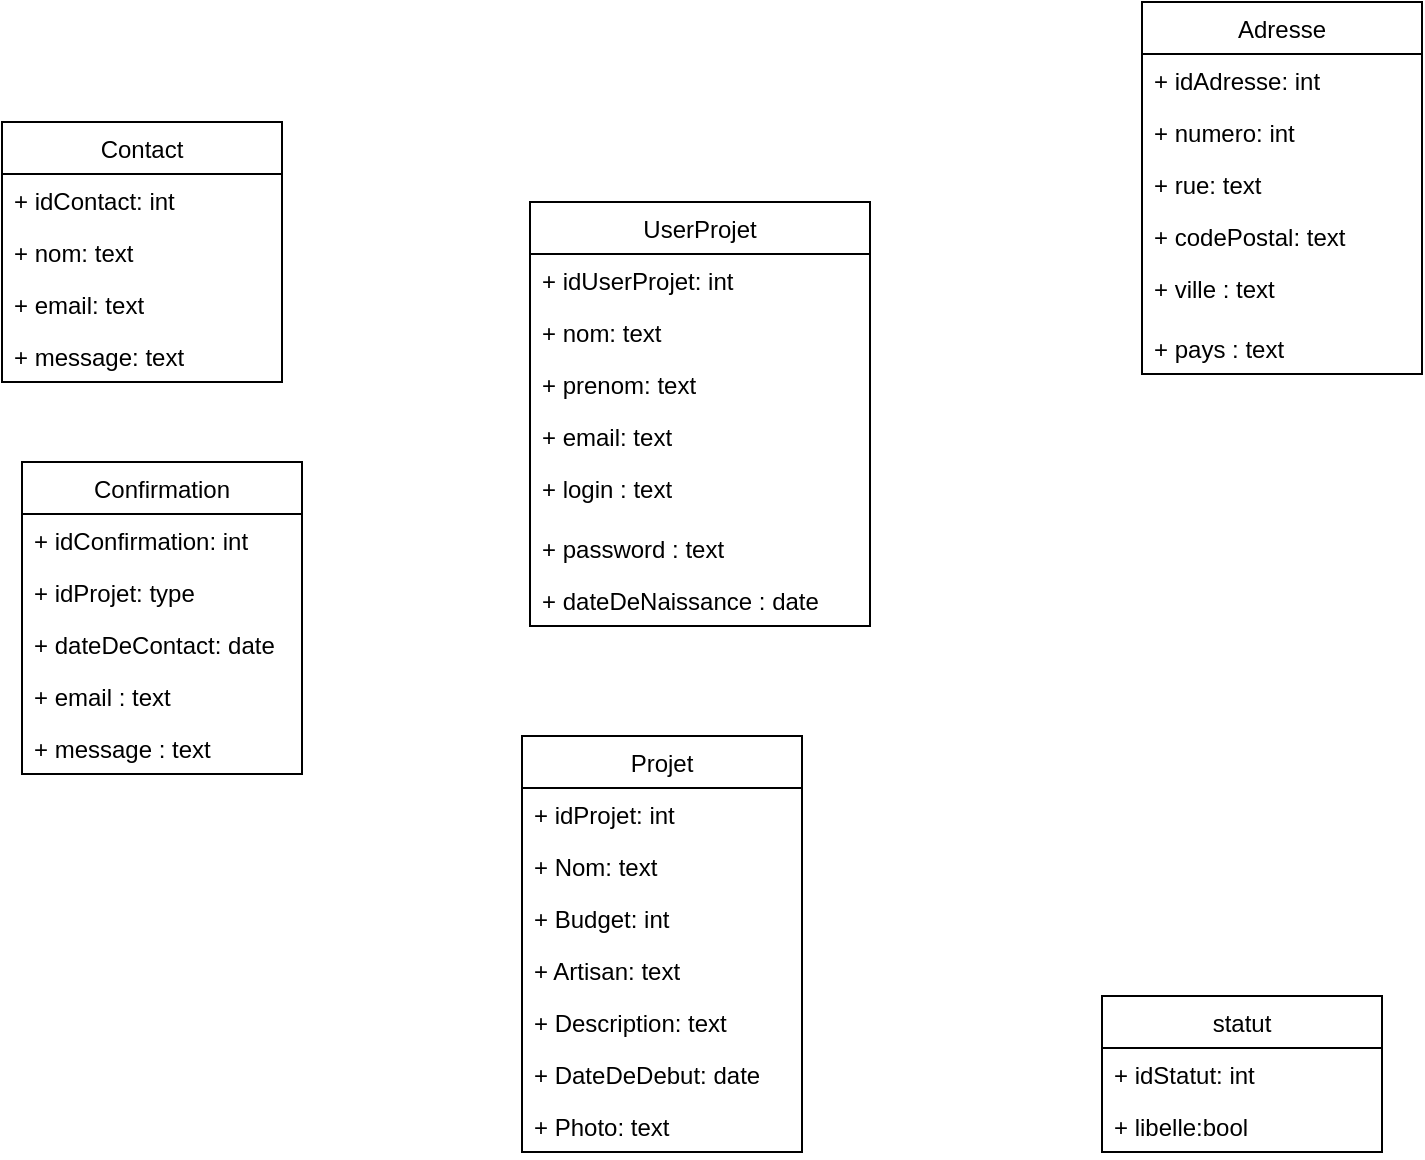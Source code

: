 <mxfile version="13.6.2" type="device"><diagram id="c2n3s1gmAyq0NfIMeAj6" name="Page-1"><mxGraphModel dx="1006" dy="826" grid="1" gridSize="10" guides="1" tooltips="1" connect="1" arrows="1" fold="1" page="1" pageScale="1" pageWidth="827" pageHeight="1169" math="0" shadow="0"><root><mxCell id="0"/><mxCell id="1" parent="0"/><mxCell id="y3rStlMs8tnkjaDZEfU3-1" value="Projet" style="swimlane;fontStyle=0;childLayout=stackLayout;horizontal=1;startSize=26;fillColor=none;horizontalStack=0;resizeParent=1;resizeParentMax=0;resizeLast=0;collapsible=1;marginBottom=0;" vertex="1" parent="1"><mxGeometry x="410" y="377" width="140" height="208" as="geometry"/></mxCell><mxCell id="y3rStlMs8tnkjaDZEfU3-2" value="+ idProjet: int" style="text;strokeColor=none;fillColor=none;align=left;verticalAlign=top;spacingLeft=4;spacingRight=4;overflow=hidden;rotatable=0;points=[[0,0.5],[1,0.5]];portConstraint=eastwest;" vertex="1" parent="y3rStlMs8tnkjaDZEfU3-1"><mxGeometry y="26" width="140" height="26" as="geometry"/></mxCell><mxCell id="y3rStlMs8tnkjaDZEfU3-3" value="+ Nom: text" style="text;strokeColor=none;fillColor=none;align=left;verticalAlign=top;spacingLeft=4;spacingRight=4;overflow=hidden;rotatable=0;points=[[0,0.5],[1,0.5]];portConstraint=eastwest;" vertex="1" parent="y3rStlMs8tnkjaDZEfU3-1"><mxGeometry y="52" width="140" height="26" as="geometry"/></mxCell><mxCell id="y3rStlMs8tnkjaDZEfU3-4" value="+ Budget: int" style="text;strokeColor=none;fillColor=none;align=left;verticalAlign=top;spacingLeft=4;spacingRight=4;overflow=hidden;rotatable=0;points=[[0,0.5],[1,0.5]];portConstraint=eastwest;" vertex="1" parent="y3rStlMs8tnkjaDZEfU3-1"><mxGeometry y="78" width="140" height="26" as="geometry"/></mxCell><mxCell id="y3rStlMs8tnkjaDZEfU3-5" value="+ Artisan: text" style="text;strokeColor=none;fillColor=none;align=left;verticalAlign=top;spacingLeft=4;spacingRight=4;overflow=hidden;rotatable=0;points=[[0,0.5],[1,0.5]];portConstraint=eastwest;" vertex="1" parent="y3rStlMs8tnkjaDZEfU3-1"><mxGeometry y="104" width="140" height="26" as="geometry"/></mxCell><mxCell id="y3rStlMs8tnkjaDZEfU3-6" value="+ Description: text" style="text;strokeColor=none;fillColor=none;align=left;verticalAlign=top;spacingLeft=4;spacingRight=4;overflow=hidden;rotatable=0;points=[[0,0.5],[1,0.5]];portConstraint=eastwest;" vertex="1" parent="y3rStlMs8tnkjaDZEfU3-1"><mxGeometry y="130" width="140" height="26" as="geometry"/></mxCell><mxCell id="y3rStlMs8tnkjaDZEfU3-7" value="+ DateDeDebut: date" style="text;strokeColor=none;fillColor=none;align=left;verticalAlign=top;spacingLeft=4;spacingRight=4;overflow=hidden;rotatable=0;points=[[0,0.5],[1,0.5]];portConstraint=eastwest;" vertex="1" parent="y3rStlMs8tnkjaDZEfU3-1"><mxGeometry y="156" width="140" height="26" as="geometry"/></mxCell><mxCell id="y3rStlMs8tnkjaDZEfU3-8" value="+ Photo: text" style="text;strokeColor=none;fillColor=none;align=left;verticalAlign=top;spacingLeft=4;spacingRight=4;overflow=hidden;rotatable=0;points=[[0,0.5],[1,0.5]];portConstraint=eastwest;" vertex="1" parent="y3rStlMs8tnkjaDZEfU3-1"><mxGeometry y="182" width="140" height="26" as="geometry"/></mxCell><mxCell id="y3rStlMs8tnkjaDZEfU3-9" value="UserProjet" style="swimlane;fontStyle=0;childLayout=stackLayout;horizontal=1;startSize=26;fillColor=none;horizontalStack=0;resizeParent=1;resizeParentMax=0;resizeLast=0;collapsible=1;marginBottom=0;" vertex="1" parent="1"><mxGeometry x="414" y="110" width="170" height="212" as="geometry"/></mxCell><mxCell id="y3rStlMs8tnkjaDZEfU3-28" value="+ idUserProjet: int" style="text;strokeColor=none;fillColor=none;align=left;verticalAlign=top;spacingLeft=4;spacingRight=4;overflow=hidden;rotatable=0;points=[[0,0.5],[1,0.5]];portConstraint=eastwest;" vertex="1" parent="y3rStlMs8tnkjaDZEfU3-9"><mxGeometry y="26" width="170" height="26" as="geometry"/></mxCell><mxCell id="y3rStlMs8tnkjaDZEfU3-10" value="+ nom: text" style="text;strokeColor=none;fillColor=none;align=left;verticalAlign=top;spacingLeft=4;spacingRight=4;overflow=hidden;rotatable=0;points=[[0,0.5],[1,0.5]];portConstraint=eastwest;" vertex="1" parent="y3rStlMs8tnkjaDZEfU3-9"><mxGeometry y="52" width="170" height="26" as="geometry"/></mxCell><mxCell id="y3rStlMs8tnkjaDZEfU3-11" value="+ prenom: text" style="text;strokeColor=none;fillColor=none;align=left;verticalAlign=top;spacingLeft=4;spacingRight=4;overflow=hidden;rotatable=0;points=[[0,0.5],[1,0.5]];portConstraint=eastwest;" vertex="1" parent="y3rStlMs8tnkjaDZEfU3-9"><mxGeometry y="78" width="170" height="26" as="geometry"/></mxCell><mxCell id="y3rStlMs8tnkjaDZEfU3-12" value="+ email: text" style="text;strokeColor=none;fillColor=none;align=left;verticalAlign=top;spacingLeft=4;spacingRight=4;overflow=hidden;rotatable=0;points=[[0,0.5],[1,0.5]];portConstraint=eastwest;" vertex="1" parent="y3rStlMs8tnkjaDZEfU3-9"><mxGeometry y="104" width="170" height="26" as="geometry"/></mxCell><mxCell id="y3rStlMs8tnkjaDZEfU3-13" value="+ login : text" style="text;strokeColor=none;fillColor=none;align=left;verticalAlign=top;spacingLeft=4;spacingRight=4;overflow=hidden;rotatable=0;points=[[0,0.5],[1,0.5]];portConstraint=eastwest;" vertex="1" parent="y3rStlMs8tnkjaDZEfU3-9"><mxGeometry y="130" width="170" height="30" as="geometry"/></mxCell><mxCell id="y3rStlMs8tnkjaDZEfU3-14" value="+ password : text" style="text;strokeColor=none;fillColor=none;align=left;verticalAlign=top;spacingLeft=4;spacingRight=4;overflow=hidden;rotatable=0;points=[[0,0.5],[1,0.5]];portConstraint=eastwest;" vertex="1" parent="y3rStlMs8tnkjaDZEfU3-9"><mxGeometry y="160" width="170" height="26" as="geometry"/></mxCell><mxCell id="y3rStlMs8tnkjaDZEfU3-22" value="+ dateDeNaissance : date" style="text;strokeColor=none;fillColor=none;align=left;verticalAlign=top;spacingLeft=4;spacingRight=4;overflow=hidden;rotatable=0;points=[[0,0.5],[1,0.5]];portConstraint=eastwest;" vertex="1" parent="y3rStlMs8tnkjaDZEfU3-9"><mxGeometry y="186" width="170" height="26" as="geometry"/></mxCell><mxCell id="y3rStlMs8tnkjaDZEfU3-16" value="Adresse" style="swimlane;fontStyle=0;childLayout=stackLayout;horizontal=1;startSize=26;fillColor=none;horizontalStack=0;resizeParent=1;resizeParentMax=0;resizeLast=0;collapsible=1;marginBottom=0;" vertex="1" parent="1"><mxGeometry x="720" y="10" width="140" height="186" as="geometry"/></mxCell><mxCell id="y3rStlMs8tnkjaDZEfU3-27" value="+ idAdresse: int" style="text;strokeColor=none;fillColor=none;align=left;verticalAlign=top;spacingLeft=4;spacingRight=4;overflow=hidden;rotatable=0;points=[[0,0.5],[1,0.5]];portConstraint=eastwest;" vertex="1" parent="y3rStlMs8tnkjaDZEfU3-16"><mxGeometry y="26" width="140" height="26" as="geometry"/></mxCell><mxCell id="y3rStlMs8tnkjaDZEfU3-17" value="+ numero: int" style="text;strokeColor=none;fillColor=none;align=left;verticalAlign=top;spacingLeft=4;spacingRight=4;overflow=hidden;rotatable=0;points=[[0,0.5],[1,0.5]];portConstraint=eastwest;" vertex="1" parent="y3rStlMs8tnkjaDZEfU3-16"><mxGeometry y="52" width="140" height="26" as="geometry"/></mxCell><mxCell id="y3rStlMs8tnkjaDZEfU3-18" value="+ rue: text" style="text;strokeColor=none;fillColor=none;align=left;verticalAlign=top;spacingLeft=4;spacingRight=4;overflow=hidden;rotatable=0;points=[[0,0.5],[1,0.5]];portConstraint=eastwest;" vertex="1" parent="y3rStlMs8tnkjaDZEfU3-16"><mxGeometry y="78" width="140" height="26" as="geometry"/></mxCell><mxCell id="y3rStlMs8tnkjaDZEfU3-19" value="+ codePostal: text" style="text;strokeColor=none;fillColor=none;align=left;verticalAlign=top;spacingLeft=4;spacingRight=4;overflow=hidden;rotatable=0;points=[[0,0.5],[1,0.5]];portConstraint=eastwest;" vertex="1" parent="y3rStlMs8tnkjaDZEfU3-16"><mxGeometry y="104" width="140" height="26" as="geometry"/></mxCell><mxCell id="y3rStlMs8tnkjaDZEfU3-20" value="+ ville : text" style="text;strokeColor=none;fillColor=none;align=left;verticalAlign=top;spacingLeft=4;spacingRight=4;overflow=hidden;rotatable=0;points=[[0,0.5],[1,0.5]];portConstraint=eastwest;" vertex="1" parent="y3rStlMs8tnkjaDZEfU3-16"><mxGeometry y="130" width="140" height="30" as="geometry"/></mxCell><mxCell id="y3rStlMs8tnkjaDZEfU3-21" value="+ pays : text" style="text;strokeColor=none;fillColor=none;align=left;verticalAlign=top;spacingLeft=4;spacingRight=4;overflow=hidden;rotatable=0;points=[[0,0.5],[1,0.5]];portConstraint=eastwest;" vertex="1" parent="y3rStlMs8tnkjaDZEfU3-16"><mxGeometry y="160" width="140" height="26" as="geometry"/></mxCell><mxCell id="y3rStlMs8tnkjaDZEfU3-29" value="Contact" style="swimlane;fontStyle=0;childLayout=stackLayout;horizontal=1;startSize=26;fillColor=none;horizontalStack=0;resizeParent=1;resizeParentMax=0;resizeLast=0;collapsible=1;marginBottom=0;" vertex="1" parent="1"><mxGeometry x="150" y="70" width="140" height="130" as="geometry"/></mxCell><mxCell id="y3rStlMs8tnkjaDZEfU3-30" value="+ idContact: int" style="text;strokeColor=none;fillColor=none;align=left;verticalAlign=top;spacingLeft=4;spacingRight=4;overflow=hidden;rotatable=0;points=[[0,0.5],[1,0.5]];portConstraint=eastwest;" vertex="1" parent="y3rStlMs8tnkjaDZEfU3-29"><mxGeometry y="26" width="140" height="26" as="geometry"/></mxCell><mxCell id="y3rStlMs8tnkjaDZEfU3-31" value="+ nom: text" style="text;strokeColor=none;fillColor=none;align=left;verticalAlign=top;spacingLeft=4;spacingRight=4;overflow=hidden;rotatable=0;points=[[0,0.5],[1,0.5]];portConstraint=eastwest;" vertex="1" parent="y3rStlMs8tnkjaDZEfU3-29"><mxGeometry y="52" width="140" height="26" as="geometry"/></mxCell><mxCell id="y3rStlMs8tnkjaDZEfU3-32" value="+ email: text" style="text;strokeColor=none;fillColor=none;align=left;verticalAlign=top;spacingLeft=4;spacingRight=4;overflow=hidden;rotatable=0;points=[[0,0.5],[1,0.5]];portConstraint=eastwest;" vertex="1" parent="y3rStlMs8tnkjaDZEfU3-29"><mxGeometry y="78" width="140" height="26" as="geometry"/></mxCell><mxCell id="y3rStlMs8tnkjaDZEfU3-33" value="+ message: text" style="text;strokeColor=none;fillColor=none;align=left;verticalAlign=top;spacingLeft=4;spacingRight=4;overflow=hidden;rotatable=0;points=[[0,0.5],[1,0.5]];portConstraint=eastwest;" vertex="1" parent="y3rStlMs8tnkjaDZEfU3-29"><mxGeometry y="104" width="140" height="26" as="geometry"/></mxCell><mxCell id="y3rStlMs8tnkjaDZEfU3-36" value="Confirmation" style="swimlane;fontStyle=0;childLayout=stackLayout;horizontal=1;startSize=26;fillColor=none;horizontalStack=0;resizeParent=1;resizeParentMax=0;resizeLast=0;collapsible=1;marginBottom=0;" vertex="1" parent="1"><mxGeometry x="160" y="240" width="140" height="156" as="geometry"/></mxCell><mxCell id="y3rStlMs8tnkjaDZEfU3-37" value="+ idConfirmation: int" style="text;strokeColor=none;fillColor=none;align=left;verticalAlign=top;spacingLeft=4;spacingRight=4;overflow=hidden;rotatable=0;points=[[0,0.5],[1,0.5]];portConstraint=eastwest;" vertex="1" parent="y3rStlMs8tnkjaDZEfU3-36"><mxGeometry y="26" width="140" height="26" as="geometry"/></mxCell><mxCell id="y3rStlMs8tnkjaDZEfU3-38" value="+ idProjet: type" style="text;strokeColor=none;fillColor=none;align=left;verticalAlign=top;spacingLeft=4;spacingRight=4;overflow=hidden;rotatable=0;points=[[0,0.5],[1,0.5]];portConstraint=eastwest;" vertex="1" parent="y3rStlMs8tnkjaDZEfU3-36"><mxGeometry y="52" width="140" height="26" as="geometry"/></mxCell><mxCell id="y3rStlMs8tnkjaDZEfU3-40" value="+ dateDeContact: date" style="text;strokeColor=none;fillColor=none;align=left;verticalAlign=top;spacingLeft=4;spacingRight=4;overflow=hidden;rotatable=0;points=[[0,0.5],[1,0.5]];portConstraint=eastwest;" vertex="1" parent="y3rStlMs8tnkjaDZEfU3-36"><mxGeometry y="78" width="140" height="26" as="geometry"/></mxCell><mxCell id="y3rStlMs8tnkjaDZEfU3-41" value="+ email : text" style="text;strokeColor=none;fillColor=none;align=left;verticalAlign=top;spacingLeft=4;spacingRight=4;overflow=hidden;rotatable=0;points=[[0,0.5],[1,0.5]];portConstraint=eastwest;" vertex="1" parent="y3rStlMs8tnkjaDZEfU3-36"><mxGeometry y="104" width="140" height="26" as="geometry"/></mxCell><mxCell id="y3rStlMs8tnkjaDZEfU3-39" value="+ message : text" style="text;strokeColor=none;fillColor=none;align=left;verticalAlign=top;spacingLeft=4;spacingRight=4;overflow=hidden;rotatable=0;points=[[0,0.5],[1,0.5]];portConstraint=eastwest;" vertex="1" parent="y3rStlMs8tnkjaDZEfU3-36"><mxGeometry y="130" width="140" height="26" as="geometry"/></mxCell><mxCell id="y3rStlMs8tnkjaDZEfU3-23" value="statut" style="swimlane;fontStyle=0;childLayout=stackLayout;horizontal=1;startSize=26;fillColor=none;horizontalStack=0;resizeParent=1;resizeParentMax=0;resizeLast=0;collapsible=1;marginBottom=0;" vertex="1" parent="1"><mxGeometry x="700" y="507" width="140" height="78" as="geometry"/></mxCell><mxCell id="y3rStlMs8tnkjaDZEfU3-24" value="+ idStatut: int" style="text;strokeColor=none;fillColor=none;align=left;verticalAlign=top;spacingLeft=4;spacingRight=4;overflow=hidden;rotatable=0;points=[[0,0.5],[1,0.5]];portConstraint=eastwest;" vertex="1" parent="y3rStlMs8tnkjaDZEfU3-23"><mxGeometry y="26" width="140" height="26" as="geometry"/></mxCell><mxCell id="y3rStlMs8tnkjaDZEfU3-25" value="+ libelle:bool" style="text;strokeColor=none;fillColor=none;align=left;verticalAlign=top;spacingLeft=4;spacingRight=4;overflow=hidden;rotatable=0;points=[[0,0.5],[1,0.5]];portConstraint=eastwest;" vertex="1" parent="y3rStlMs8tnkjaDZEfU3-23"><mxGeometry y="52" width="140" height="26" as="geometry"/></mxCell></root></mxGraphModel></diagram></mxfile>